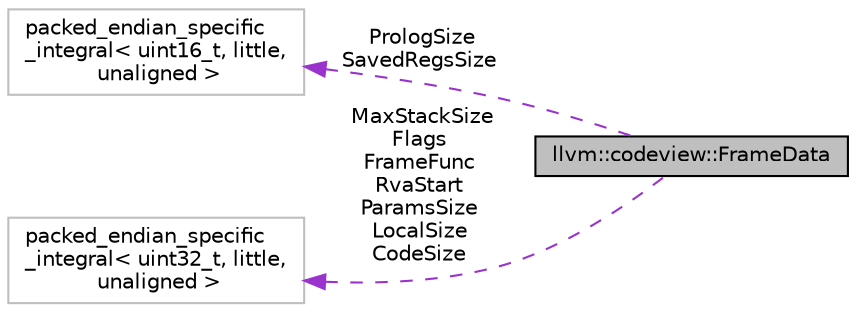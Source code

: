 digraph "llvm::codeview::FrameData"
{
 // LATEX_PDF_SIZE
  bgcolor="transparent";
  edge [fontname="Helvetica",fontsize="10",labelfontname="Helvetica",labelfontsize="10"];
  node [fontname="Helvetica",fontsize="10",shape=record];
  rankdir="LR";
  Node1 [label="llvm::codeview::FrameData",height=0.2,width=0.4,color="black", fillcolor="grey75", style="filled", fontcolor="black",tooltip="Data in the SUBSEC_FRAMEDATA subection."];
  Node2 -> Node1 [dir="back",color="darkorchid3",fontsize="10",style="dashed",label=" PrologSize\nSavedRegsSize" ,fontname="Helvetica"];
  Node2 [label="packed_endian_specific\l_integral\< uint16_t, little,\l unaligned \>",height=0.2,width=0.4,color="grey75",tooltip=" "];
  Node3 -> Node1 [dir="back",color="darkorchid3",fontsize="10",style="dashed",label=" MaxStackSize\nFlags\nFrameFunc\nRvaStart\nParamsSize\nLocalSize\nCodeSize" ,fontname="Helvetica"];
  Node3 [label="packed_endian_specific\l_integral\< uint32_t, little,\l unaligned \>",height=0.2,width=0.4,color="grey75",tooltip=" "];
}
